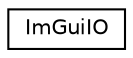 digraph "Graphical Class Hierarchy"
{
 // LATEX_PDF_SIZE
  edge [fontname="Helvetica",fontsize="10",labelfontname="Helvetica",labelfontsize="10"];
  node [fontname="Helvetica",fontsize="10",shape=record];
  rankdir="LR";
  Node0 [label="ImGuiIO",height=0.2,width=0.4,color="black", fillcolor="white", style="filled",URL="$structImGuiIO.html",tooltip=" "];
}
